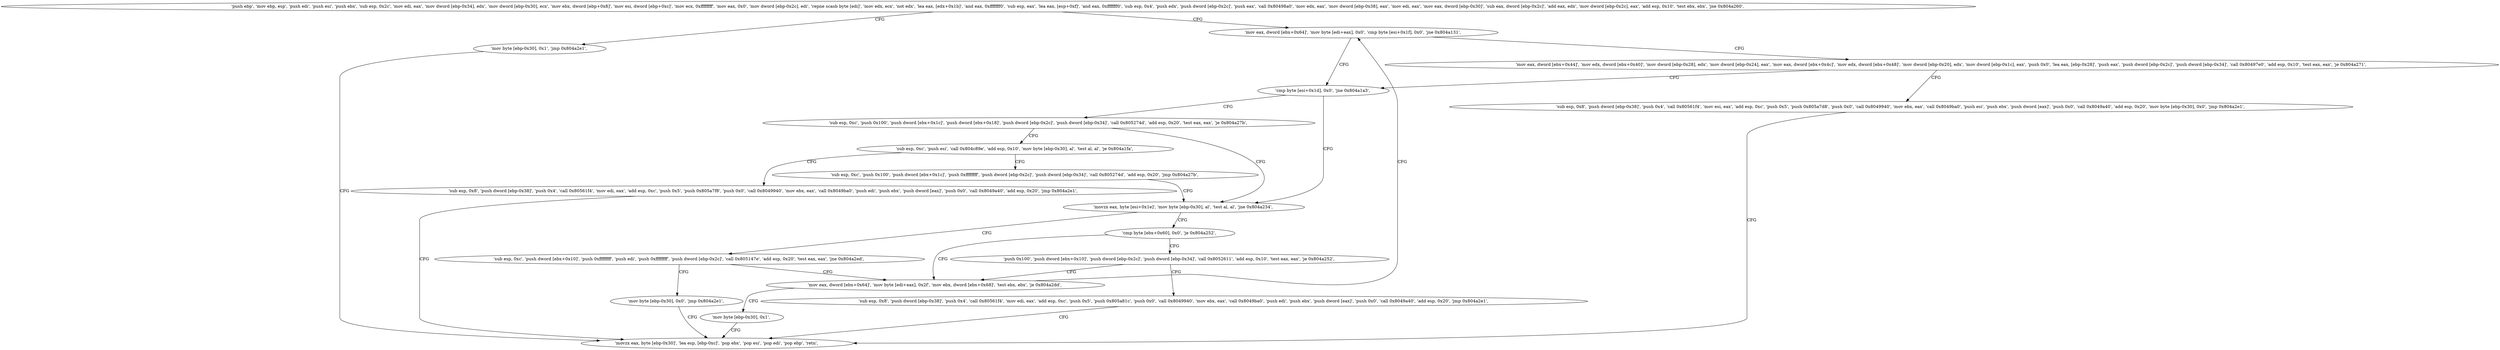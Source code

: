 digraph "func" {
"134521029" [label = "'push ebp', 'mov ebp, esp', 'push edi', 'push esi', 'push ebx', 'sub esp, 0x2c', 'mov edi, eax', 'mov dword [ebp-0x34], edx', 'mov dword [ebp-0x30], ecx', 'mov ebx, dword [ebp+0x8]', 'mov esi, dword [ebp+0xc]', 'mov ecx, 0xffffffff', 'mov eax, 0x0', 'mov dword [ebp-0x2c], edi', 'repne scasb byte [edi]', 'mov edx, ecx', 'not edx', 'lea eax, [edx+0x1b]', 'and eax, 0xfffffff0', 'sub esp, eax', 'lea eax, [esp+0xf]', 'and eax, 0xfffffff0', 'sub esp, 0x4', 'push edx', 'push dword [ebp-0x2c]', 'push eax', 'call 0x80498a0', 'mov edx, eax', 'mov dword [ebp-0x38], eax', 'mov edi, eax', 'mov eax, dword [ebp-0x30]', 'sub eax, dword [ebp-0x2c]', 'add eax, edx', 'mov dword [ebp-0x2c], eax', 'add esp, 0x10', 'test ebx, ebx', 'jne 0x804a260', " ]
"134521440" [label = "'mov eax, dword [ebx+0x64]', 'mov byte [edi+eax], 0x0', 'cmp byte [esi+0x1f], 0x0', 'jne 0x804a131', " ]
"134521128" [label = "'mov byte [ebp-0x30], 0x1', 'jmp 0x804a2e1', " ]
"134521137" [label = "'mov eax, dword [ebx+0x44]', 'mov edx, dword [ebx+0x40]', 'mov dword [ebp-0x28], edx', 'mov dword [ebp-0x24], eax', 'mov eax, dword [ebx+0x4c]', 'mov edx, dword [ebx+0x48]', 'mov dword [ebp-0x20], edx', 'mov dword [ebp-0x1c], eax', 'push 0x0', 'lea eax, [ebp-0x28]', 'push eax', 'push dword [ebp-0x2c]', 'push dword [ebp-0x34]', 'call 0x80497e0', 'add esp, 0x10', 'test eax, eax', 'je 0x804a271', " ]
"134521457" [label = "'cmp byte [esi+0x1d], 0x0', 'jne 0x804a1a3', " ]
"134521569" [label = "'movzx eax, byte [ebp-0x30]', 'lea esp, [ebp-0xc]', 'pop ebx', 'pop esi', 'pop edi', 'pop ebp', 'retn', " ]
"134521189" [label = "'sub esp, 0x8', 'push dword [ebp-0x38]', 'push 0x4', 'call 0x80561f4', 'mov esi, eax', 'add esp, 0xc', 'push 0x5', 'push 0x805a7d8', 'push 0x0', 'call 0x8049940', 'mov ebx, eax', 'call 0x8049ba0', 'push esi', 'push ebx', 'push dword [eax]', 'push 0x0', 'call 0x8049a40', 'add esp, 0x20', 'mov byte [ebp-0x30], 0x0', 'jmp 0x804a2e1', " ]
"134521251" [label = "'sub esp, 0xc', 'push 0x100', 'push dword [ebx+0x1c]', 'push dword [ebx+0x18]', 'push dword [ebp-0x2c]', 'push dword [ebp-0x34]', 'call 0x805274d', 'add esp, 0x20', 'test eax, eax', 'je 0x804a27b', " ]
"134521467" [label = "'movzx eax, byte [esi+0x1e]', 'mov byte [ebp-0x30], al', 'test al, al', 'jne 0x804a234', " ]
"134521287" [label = "'sub esp, 0xc', 'push esi', 'call 0x804c89e', 'add esp, 0x10', 'mov byte [ebp-0x30], al', 'test al, al', 'je 0x804a1fa', " ]
"134521396" [label = "'sub esp, 0xc', 'push dword [ebx+0x10]', 'push 0xffffffff', 'push edi', 'push 0xffffffff', 'push dword [ebp-0x2c]', 'call 0x805147e', 'add esp, 0x20', 'test eax, eax', 'jne 0x804a2ed', " ]
"134521478" [label = "'cmp byte [ebx+0x60], 0x0', 'je 0x804a252', " ]
"134521338" [label = "'sub esp, 0x8', 'push dword [ebp-0x38]', 'push 0x4', 'call 0x80561f4', 'mov edi, eax', 'add esp, 0xc', 'push 0x5', 'push 0x805a7f8', 'push 0x0', 'call 0x8049940', 'mov ebx, eax', 'call 0x8049ba0', 'push edi', 'push ebx', 'push dword [eax]', 'push 0x0', 'call 0x8049a40', 'add esp, 0x20', 'jmp 0x804a2e1', " ]
"134521306" [label = "'sub esp, 0xc', 'push 0x100', 'push dword [ebx+0x1c]', 'push 0xffffffff', 'push dword [ebp-0x2c]', 'push dword [ebp-0x34]', 'call 0x805274d', 'add esp, 0x20', 'jmp 0x804a27b', " ]
"134521581" [label = "'mov byte [ebp-0x30], 0x0', 'jmp 0x804a2e1', " ]
"134521426" [label = "'mov eax, dword [ebx+0x64]', 'mov byte [edi+eax], 0x2f', 'mov ebx, dword [ebx+0x68]', 'test ebx, ebx', 'je 0x804a2dd', " ]
"134521484" [label = "'push 0x100', 'push dword [ebx+0x10]', 'push dword [ebp-0x2c]', 'push dword [ebp-0x34]', 'call 0x8052611', 'add esp, 0x10', 'test eax, eax', 'je 0x804a252', " ]
"134521565" [label = "'mov byte [ebp-0x30], 0x1', " ]
"134521510" [label = "'sub esp, 0x8', 'push dword [ebp-0x38]', 'push 0x4', 'call 0x80561f4', 'mov edi, eax', 'add esp, 0xc', 'push 0x5', 'push 0x805a81c', 'push 0x0', 'call 0x8049940', 'mov ebx, eax', 'call 0x8049ba0', 'push edi', 'push ebx', 'push dword [eax]', 'push 0x0', 'call 0x8049a40', 'add esp, 0x20', 'jmp 0x804a2e1', " ]
"134521029" -> "134521440" [ label = "CFG" ]
"134521029" -> "134521128" [ label = "CFG" ]
"134521440" -> "134521137" [ label = "CFG" ]
"134521440" -> "134521457" [ label = "CFG" ]
"134521128" -> "134521569" [ label = "CFG" ]
"134521137" -> "134521457" [ label = "CFG" ]
"134521137" -> "134521189" [ label = "CFG" ]
"134521457" -> "134521251" [ label = "CFG" ]
"134521457" -> "134521467" [ label = "CFG" ]
"134521189" -> "134521569" [ label = "CFG" ]
"134521251" -> "134521467" [ label = "CFG" ]
"134521251" -> "134521287" [ label = "CFG" ]
"134521467" -> "134521396" [ label = "CFG" ]
"134521467" -> "134521478" [ label = "CFG" ]
"134521287" -> "134521338" [ label = "CFG" ]
"134521287" -> "134521306" [ label = "CFG" ]
"134521396" -> "134521581" [ label = "CFG" ]
"134521396" -> "134521426" [ label = "CFG" ]
"134521478" -> "134521426" [ label = "CFG" ]
"134521478" -> "134521484" [ label = "CFG" ]
"134521338" -> "134521569" [ label = "CFG" ]
"134521306" -> "134521467" [ label = "CFG" ]
"134521581" -> "134521569" [ label = "CFG" ]
"134521426" -> "134521565" [ label = "CFG" ]
"134521426" -> "134521440" [ label = "CFG" ]
"134521484" -> "134521426" [ label = "CFG" ]
"134521484" -> "134521510" [ label = "CFG" ]
"134521565" -> "134521569" [ label = "CFG" ]
"134521510" -> "134521569" [ label = "CFG" ]
}
